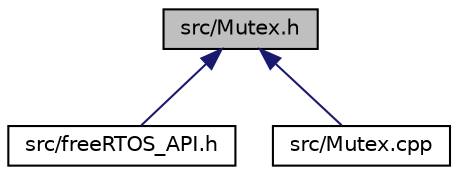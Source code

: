digraph "src/Mutex.h"
{
 // LATEX_PDF_SIZE
  edge [fontname="Helvetica",fontsize="10",labelfontname="Helvetica",labelfontsize="10"];
  node [fontname="Helvetica",fontsize="10",shape=record];
  Node1 [label="src/Mutex.h",height=0.2,width=0.4,color="black", fillcolor="grey75", style="filled", fontcolor="black",tooltip=" "];
  Node1 -> Node2 [dir="back",color="midnightblue",fontsize="10",style="solid",fontname="Helvetica"];
  Node2 [label="src/freeRTOS_API.h",height=0.2,width=0.4,color="black", fillcolor="white", style="filled",URL="$free_r_t_o_s___a_p_i_8h.html",tooltip=" "];
  Node1 -> Node3 [dir="back",color="midnightblue",fontsize="10",style="solid",fontname="Helvetica"];
  Node3 [label="src/Mutex.cpp",height=0.2,width=0.4,color="black", fillcolor="white", style="filled",URL="$_mutex_8cpp.html",tooltip=" "];
}
